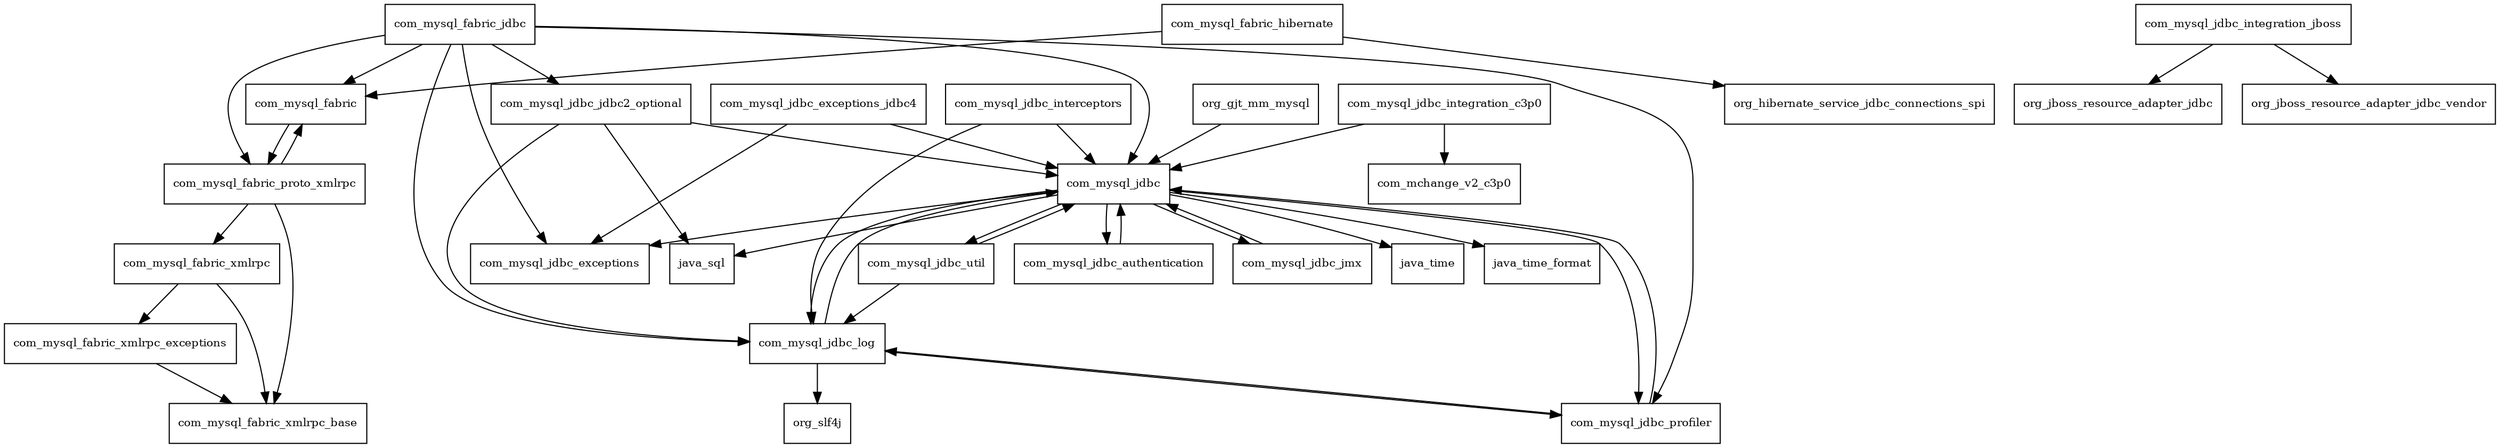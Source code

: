 digraph mysql_connector_java_5_1_42_bin_package_dependencies {
  node [shape = box, fontsize=10.0];
  com_mysql_fabric -> com_mysql_fabric_proto_xmlrpc;
  com_mysql_fabric_hibernate -> com_mysql_fabric;
  com_mysql_fabric_hibernate -> org_hibernate_service_jdbc_connections_spi;
  com_mysql_fabric_jdbc -> com_mysql_fabric;
  com_mysql_fabric_jdbc -> com_mysql_fabric_proto_xmlrpc;
  com_mysql_fabric_jdbc -> com_mysql_jdbc;
  com_mysql_fabric_jdbc -> com_mysql_jdbc_exceptions;
  com_mysql_fabric_jdbc -> com_mysql_jdbc_jdbc2_optional;
  com_mysql_fabric_jdbc -> com_mysql_jdbc_log;
  com_mysql_fabric_jdbc -> com_mysql_jdbc_profiler;
  com_mysql_fabric_proto_xmlrpc -> com_mysql_fabric;
  com_mysql_fabric_proto_xmlrpc -> com_mysql_fabric_xmlrpc;
  com_mysql_fabric_proto_xmlrpc -> com_mysql_fabric_xmlrpc_base;
  com_mysql_fabric_xmlrpc -> com_mysql_fabric_xmlrpc_base;
  com_mysql_fabric_xmlrpc -> com_mysql_fabric_xmlrpc_exceptions;
  com_mysql_fabric_xmlrpc_exceptions -> com_mysql_fabric_xmlrpc_base;
  com_mysql_jdbc -> com_mysql_jdbc_authentication;
  com_mysql_jdbc -> com_mysql_jdbc_exceptions;
  com_mysql_jdbc -> com_mysql_jdbc_jmx;
  com_mysql_jdbc -> com_mysql_jdbc_log;
  com_mysql_jdbc -> com_mysql_jdbc_profiler;
  com_mysql_jdbc -> com_mysql_jdbc_util;
  com_mysql_jdbc -> java_sql;
  com_mysql_jdbc -> java_time;
  com_mysql_jdbc -> java_time_format;
  com_mysql_jdbc_authentication -> com_mysql_jdbc;
  com_mysql_jdbc_exceptions_jdbc4 -> com_mysql_jdbc;
  com_mysql_jdbc_exceptions_jdbc4 -> com_mysql_jdbc_exceptions;
  com_mysql_jdbc_integration_c3p0 -> com_mchange_v2_c3p0;
  com_mysql_jdbc_integration_c3p0 -> com_mysql_jdbc;
  com_mysql_jdbc_integration_jboss -> org_jboss_resource_adapter_jdbc;
  com_mysql_jdbc_integration_jboss -> org_jboss_resource_adapter_jdbc_vendor;
  com_mysql_jdbc_interceptors -> com_mysql_jdbc;
  com_mysql_jdbc_interceptors -> com_mysql_jdbc_log;
  com_mysql_jdbc_jdbc2_optional -> com_mysql_jdbc;
  com_mysql_jdbc_jdbc2_optional -> com_mysql_jdbc_log;
  com_mysql_jdbc_jdbc2_optional -> java_sql;
  com_mysql_jdbc_jmx -> com_mysql_jdbc;
  com_mysql_jdbc_log -> com_mysql_jdbc;
  com_mysql_jdbc_log -> com_mysql_jdbc_profiler;
  com_mysql_jdbc_log -> org_slf4j;
  com_mysql_jdbc_profiler -> com_mysql_jdbc;
  com_mysql_jdbc_profiler -> com_mysql_jdbc_log;
  com_mysql_jdbc_util -> com_mysql_jdbc;
  com_mysql_jdbc_util -> com_mysql_jdbc_log;
  org_gjt_mm_mysql -> com_mysql_jdbc;
}
